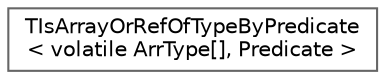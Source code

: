 digraph "Graphical Class Hierarchy"
{
 // INTERACTIVE_SVG=YES
 // LATEX_PDF_SIZE
  bgcolor="transparent";
  edge [fontname=Helvetica,fontsize=10,labelfontname=Helvetica,labelfontsize=10];
  node [fontname=Helvetica,fontsize=10,shape=box,height=0.2,width=0.4];
  rankdir="LR";
  Node0 [id="Node000000",label="TIsArrayOrRefOfTypeByPredicate\l\< volatile ArrType[], Predicate \>",height=0.2,width=0.4,color="grey40", fillcolor="white", style="filled",URL="$d5/dec/structTIsArrayOrRefOfTypeByPredicate_3_01volatile_01ArrType_0f_0e_00_01Predicate_01_4.html",tooltip=" "];
}
